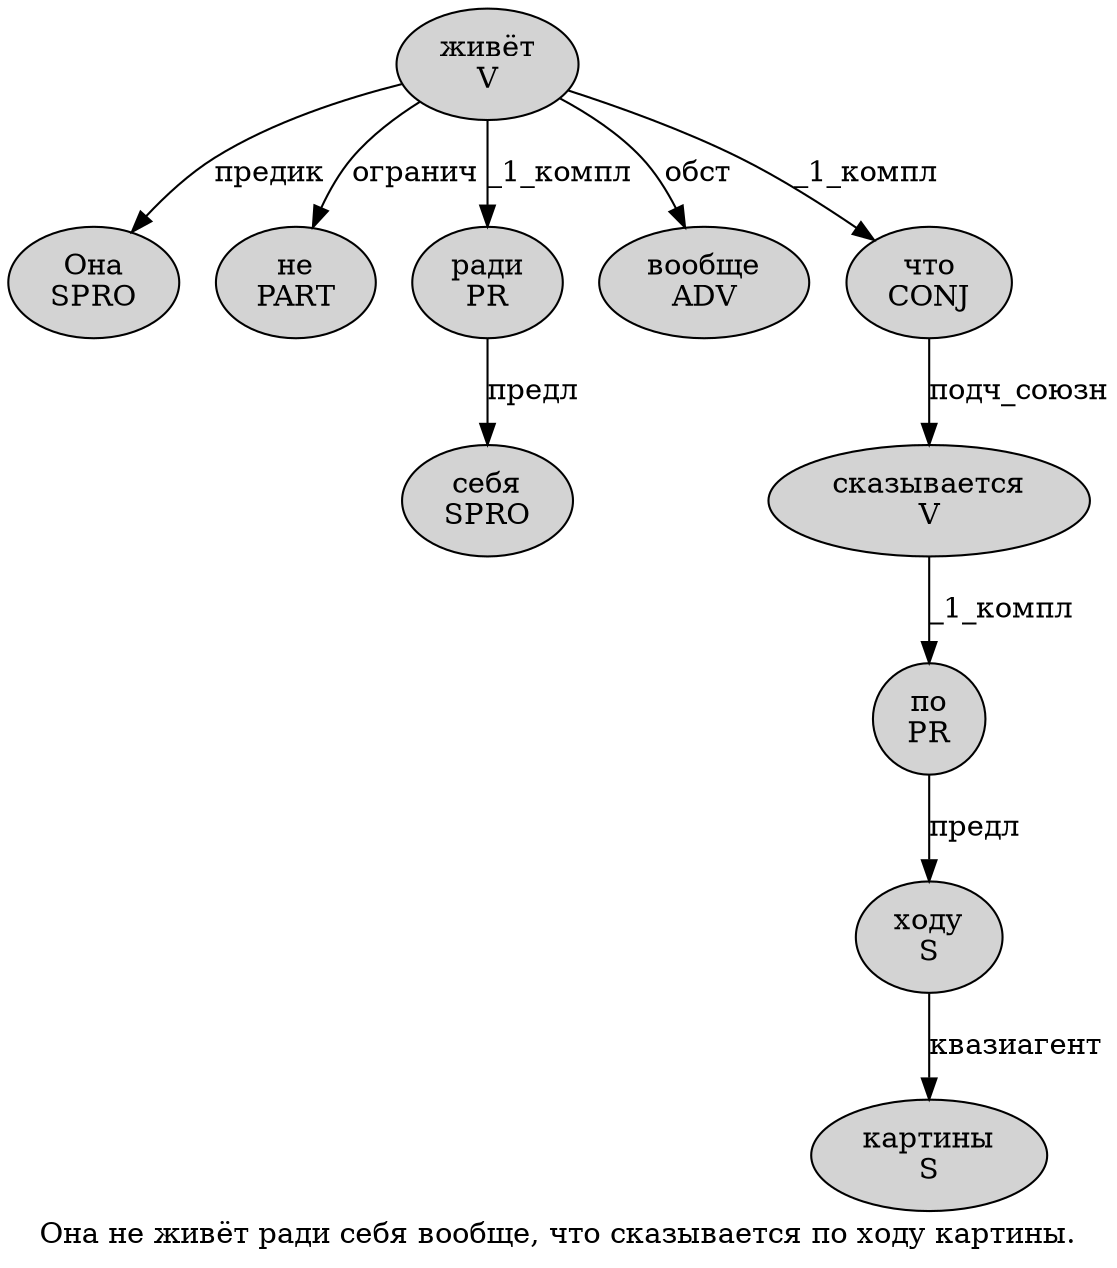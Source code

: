 digraph SENTENCE_1574 {
	graph [label="Она не живёт ради себя вообще, что сказывается по ходу картины."]
	node [style=filled]
		0 [label="Она
SPRO" color="" fillcolor=lightgray penwidth=1 shape=ellipse]
		1 [label="не
PART" color="" fillcolor=lightgray penwidth=1 shape=ellipse]
		2 [label="живёт
V" color="" fillcolor=lightgray penwidth=1 shape=ellipse]
		3 [label="ради
PR" color="" fillcolor=lightgray penwidth=1 shape=ellipse]
		4 [label="себя
SPRO" color="" fillcolor=lightgray penwidth=1 shape=ellipse]
		5 [label="вообще
ADV" color="" fillcolor=lightgray penwidth=1 shape=ellipse]
		7 [label="что
CONJ" color="" fillcolor=lightgray penwidth=1 shape=ellipse]
		8 [label="сказывается
V" color="" fillcolor=lightgray penwidth=1 shape=ellipse]
		9 [label="по
PR" color="" fillcolor=lightgray penwidth=1 shape=ellipse]
		10 [label="ходу
S" color="" fillcolor=lightgray penwidth=1 shape=ellipse]
		11 [label="картины
S" color="" fillcolor=lightgray penwidth=1 shape=ellipse]
			9 -> 10 [label="предл"]
			2 -> 0 [label="предик"]
			2 -> 1 [label="огранич"]
			2 -> 3 [label="_1_компл"]
			2 -> 5 [label="обст"]
			2 -> 7 [label="_1_компл"]
			8 -> 9 [label="_1_компл"]
			3 -> 4 [label="предл"]
			10 -> 11 [label="квазиагент"]
			7 -> 8 [label="подч_союзн"]
}
